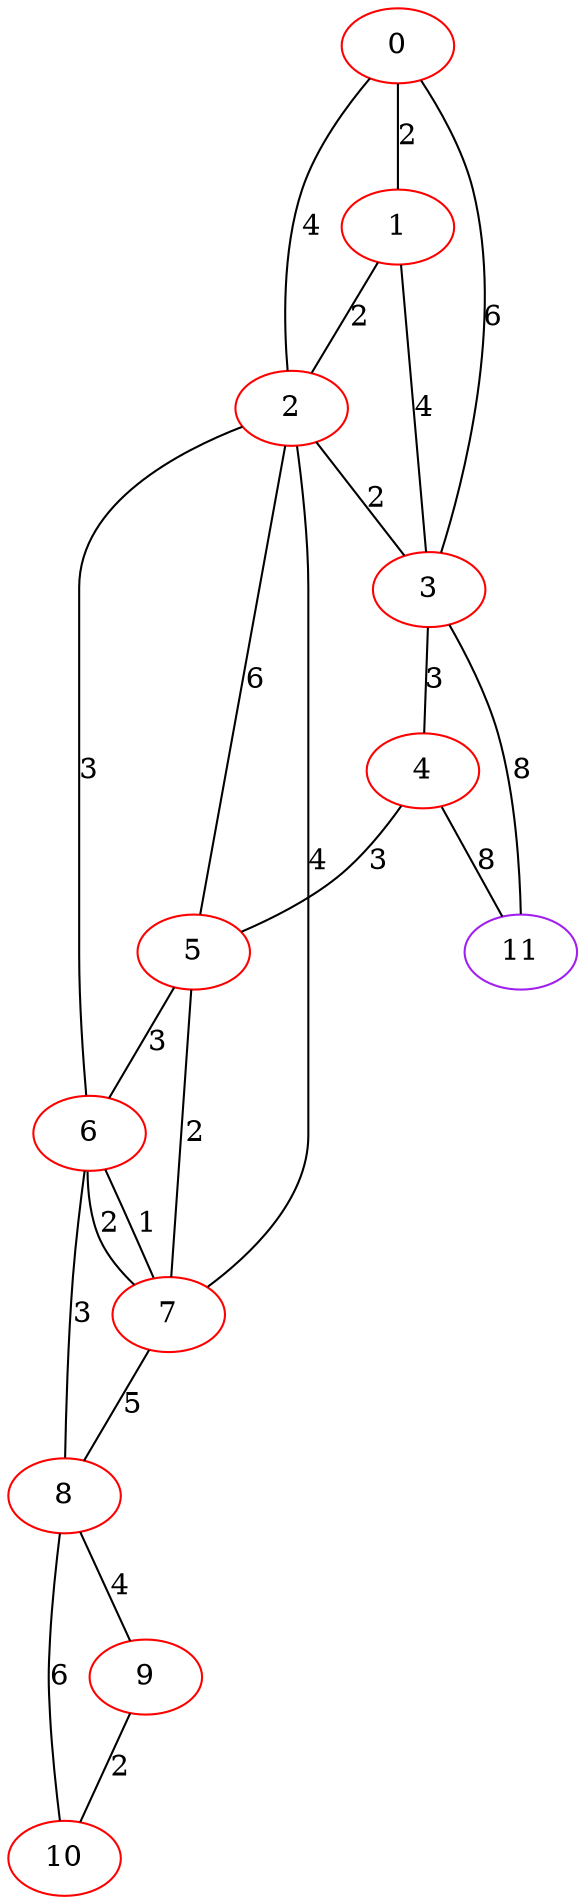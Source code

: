 graph "" {
0 [color=red, weight=1];
1 [color=red, weight=1];
2 [color=red, weight=1];
3 [color=red, weight=1];
4 [color=red, weight=1];
5 [color=red, weight=1];
6 [color=red, weight=1];
7 [color=red, weight=1];
8 [color=red, weight=1];
9 [color=red, weight=1];
10 [color=red, weight=1];
11 [color=purple, weight=4];
0 -- 1  [key=0, label=2];
0 -- 2  [key=0, label=4];
0 -- 3  [key=0, label=6];
1 -- 2  [key=0, label=2];
1 -- 3  [key=0, label=4];
2 -- 3  [key=0, label=2];
2 -- 5  [key=0, label=6];
2 -- 6  [key=0, label=3];
2 -- 7  [key=0, label=4];
3 -- 11  [key=0, label=8];
3 -- 4  [key=0, label=3];
4 -- 11  [key=0, label=8];
4 -- 5  [key=0, label=3];
5 -- 6  [key=0, label=3];
5 -- 7  [key=0, label=2];
6 -- 8  [key=0, label=3];
6 -- 7  [key=0, label=1];
6 -- 7  [key=1, label=2];
7 -- 8  [key=0, label=5];
8 -- 9  [key=0, label=4];
8 -- 10  [key=0, label=6];
9 -- 10  [key=0, label=2];
}
